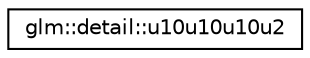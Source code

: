 digraph "Graphical Class Hierarchy"
{
  edge [fontname="Helvetica",fontsize="10",labelfontname="Helvetica",labelfontsize="10"];
  node [fontname="Helvetica",fontsize="10",shape=record];
  rankdir="LR";
  Node1 [label="glm::detail::u10u10u10u2",height=0.2,width=0.4,color="black", fillcolor="white", style="filled",URL="$unionglm_1_1detail_1_1u10u10u10u2.html"];
}
